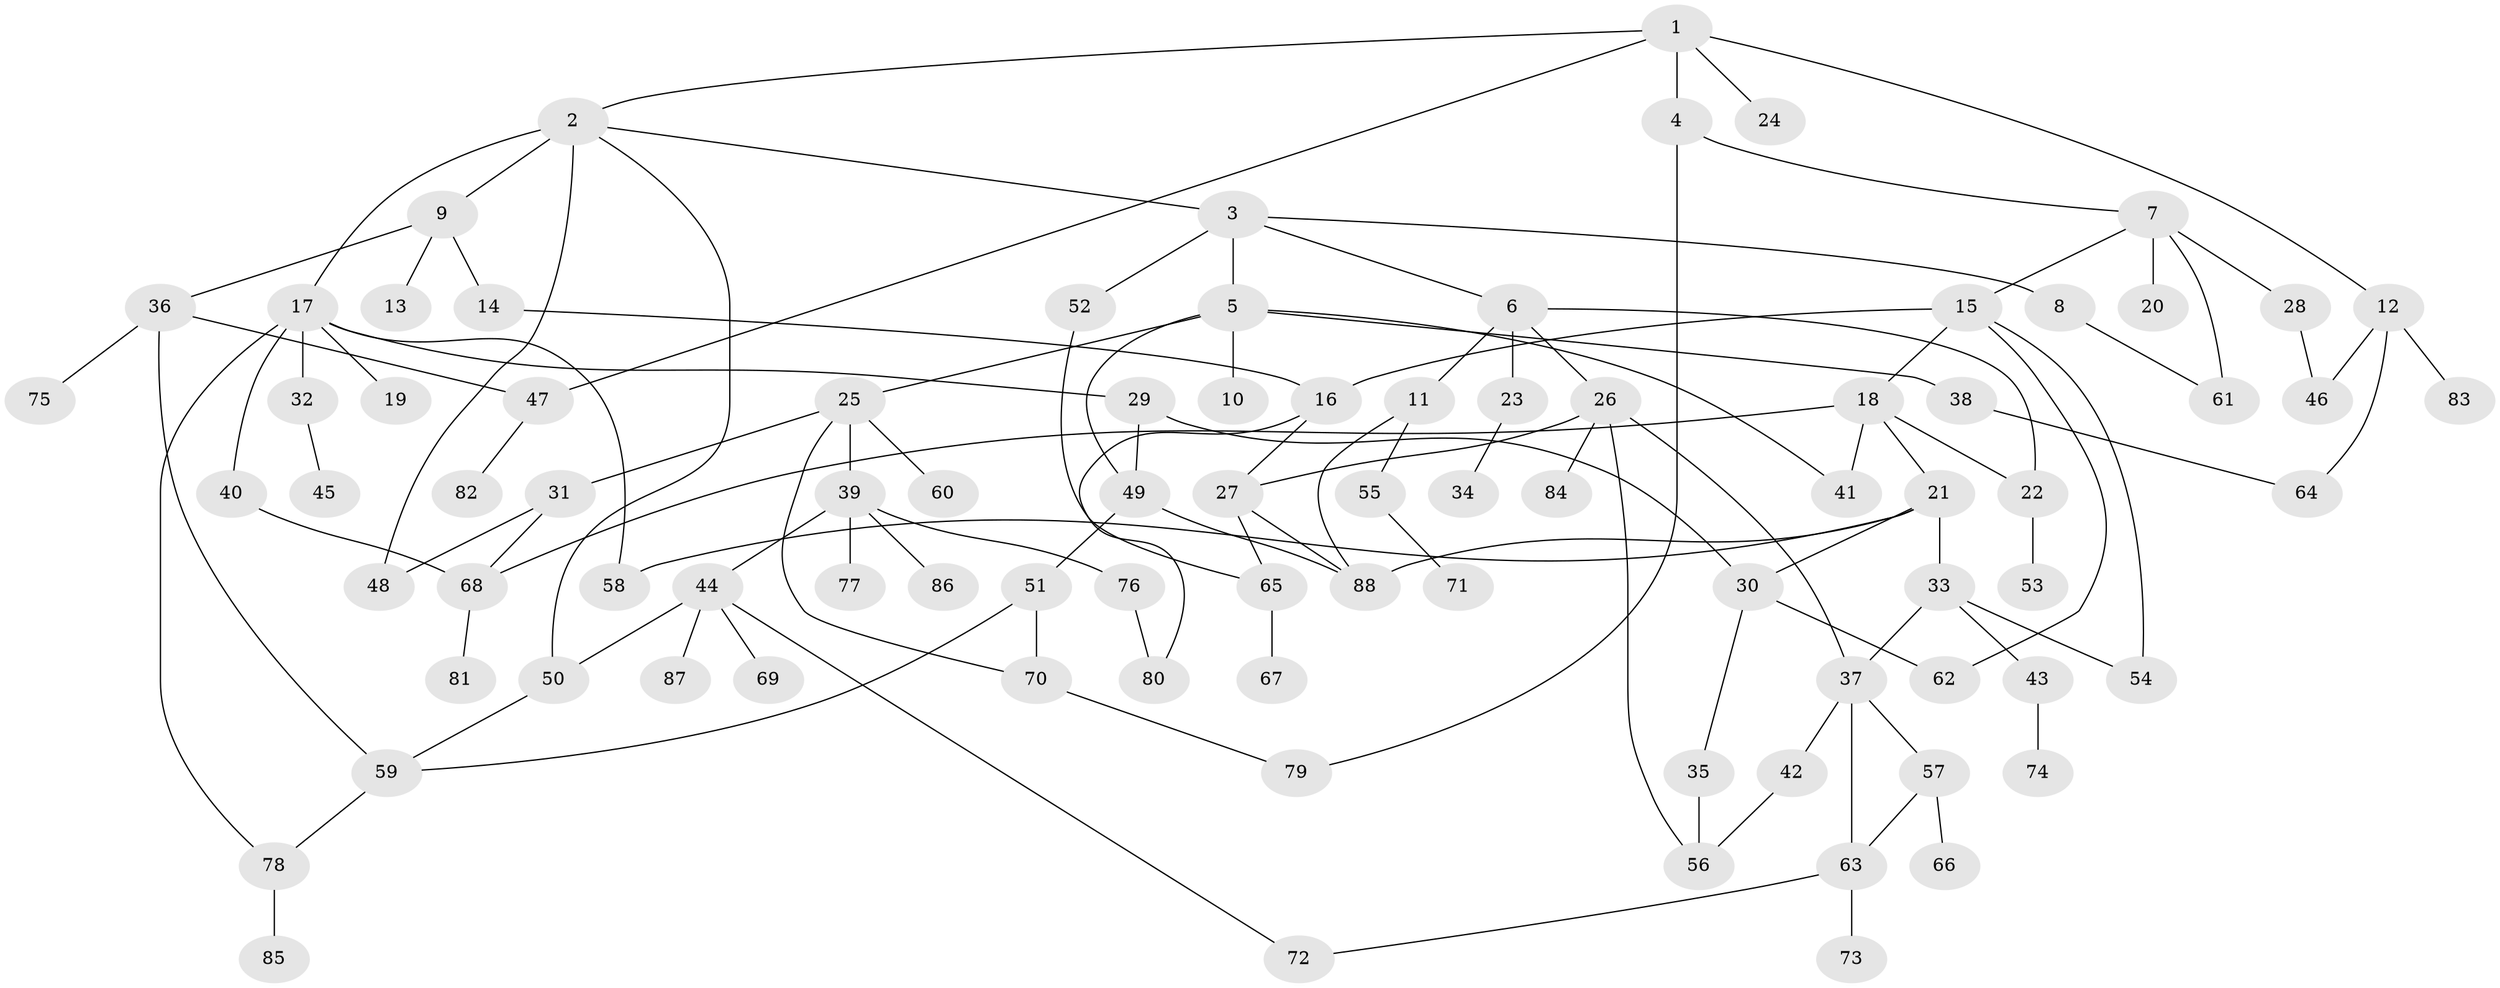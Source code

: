 // coarse degree distribution, {4: 0.20454545454545456, 6: 0.045454545454545456, 5: 0.1590909090909091, 3: 0.1590909090909091, 2: 0.25, 9: 0.022727272727272728, 7: 0.022727272727272728, 1: 0.13636363636363635}
// Generated by graph-tools (version 1.1) at 2025/48/03/04/25 22:48:53]
// undirected, 88 vertices, 119 edges
graph export_dot {
  node [color=gray90,style=filled];
  1;
  2;
  3;
  4;
  5;
  6;
  7;
  8;
  9;
  10;
  11;
  12;
  13;
  14;
  15;
  16;
  17;
  18;
  19;
  20;
  21;
  22;
  23;
  24;
  25;
  26;
  27;
  28;
  29;
  30;
  31;
  32;
  33;
  34;
  35;
  36;
  37;
  38;
  39;
  40;
  41;
  42;
  43;
  44;
  45;
  46;
  47;
  48;
  49;
  50;
  51;
  52;
  53;
  54;
  55;
  56;
  57;
  58;
  59;
  60;
  61;
  62;
  63;
  64;
  65;
  66;
  67;
  68;
  69;
  70;
  71;
  72;
  73;
  74;
  75;
  76;
  77;
  78;
  79;
  80;
  81;
  82;
  83;
  84;
  85;
  86;
  87;
  88;
  1 -- 2;
  1 -- 4;
  1 -- 12;
  1 -- 24;
  1 -- 47;
  2 -- 3;
  2 -- 9;
  2 -- 17;
  2 -- 48;
  2 -- 50;
  3 -- 5;
  3 -- 6;
  3 -- 8;
  3 -- 52;
  4 -- 7;
  4 -- 79;
  5 -- 10;
  5 -- 25;
  5 -- 38;
  5 -- 41;
  5 -- 49;
  6 -- 11;
  6 -- 23;
  6 -- 26;
  6 -- 22;
  7 -- 15;
  7 -- 20;
  7 -- 28;
  7 -- 61;
  8 -- 61;
  9 -- 13;
  9 -- 14;
  9 -- 36;
  11 -- 55;
  11 -- 88;
  12 -- 83;
  12 -- 46;
  12 -- 64;
  14 -- 16;
  15 -- 18;
  15 -- 54;
  15 -- 16;
  15 -- 62;
  16 -- 80;
  16 -- 27;
  17 -- 19;
  17 -- 29;
  17 -- 32;
  17 -- 40;
  17 -- 58;
  17 -- 78;
  18 -- 21;
  18 -- 22;
  18 -- 68;
  18 -- 41;
  21 -- 30;
  21 -- 33;
  21 -- 88;
  21 -- 58;
  22 -- 53;
  23 -- 34;
  25 -- 31;
  25 -- 39;
  25 -- 60;
  25 -- 70;
  26 -- 27;
  26 -- 37;
  26 -- 84;
  26 -- 56;
  27 -- 65;
  27 -- 88;
  28 -- 46;
  29 -- 49;
  29 -- 30;
  30 -- 35;
  30 -- 62;
  31 -- 68;
  31 -- 48;
  32 -- 45;
  33 -- 43;
  33 -- 54;
  33 -- 37;
  35 -- 56;
  36 -- 75;
  36 -- 59;
  36 -- 47;
  37 -- 42;
  37 -- 57;
  37 -- 63;
  38 -- 64;
  39 -- 44;
  39 -- 76;
  39 -- 77;
  39 -- 86;
  40 -- 68;
  42 -- 56;
  43 -- 74;
  44 -- 50;
  44 -- 69;
  44 -- 87;
  44 -- 72;
  47 -- 82;
  49 -- 51;
  49 -- 88;
  50 -- 59;
  51 -- 59;
  51 -- 70;
  52 -- 65;
  55 -- 71;
  57 -- 66;
  57 -- 63;
  59 -- 78;
  63 -- 72;
  63 -- 73;
  65 -- 67;
  68 -- 81;
  70 -- 79;
  76 -- 80;
  78 -- 85;
}
